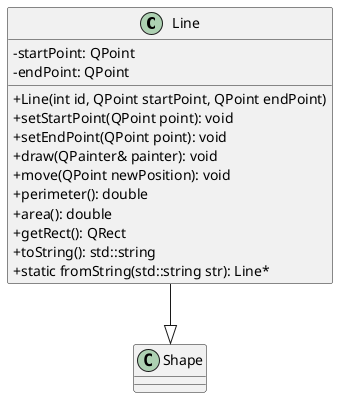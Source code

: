 @startuml Line
skinparam classAttributeIconSize 0

class Line {
  - startPoint: QPoint
  - endPoint: QPoint
  + Line(int id, QPoint startPoint, QPoint endPoint)
  + setStartPoint(QPoint point): void
  + setEndPoint(QPoint point): void
  + draw(QPainter& painter): void
  + move(QPoint newPosition): void
  + perimeter(): double
  + area(): double
  + getRect(): QRect
  + toString(): std::string
  + static fromString(std::string str): Line*
}

Line --|> Shape
@enduml
